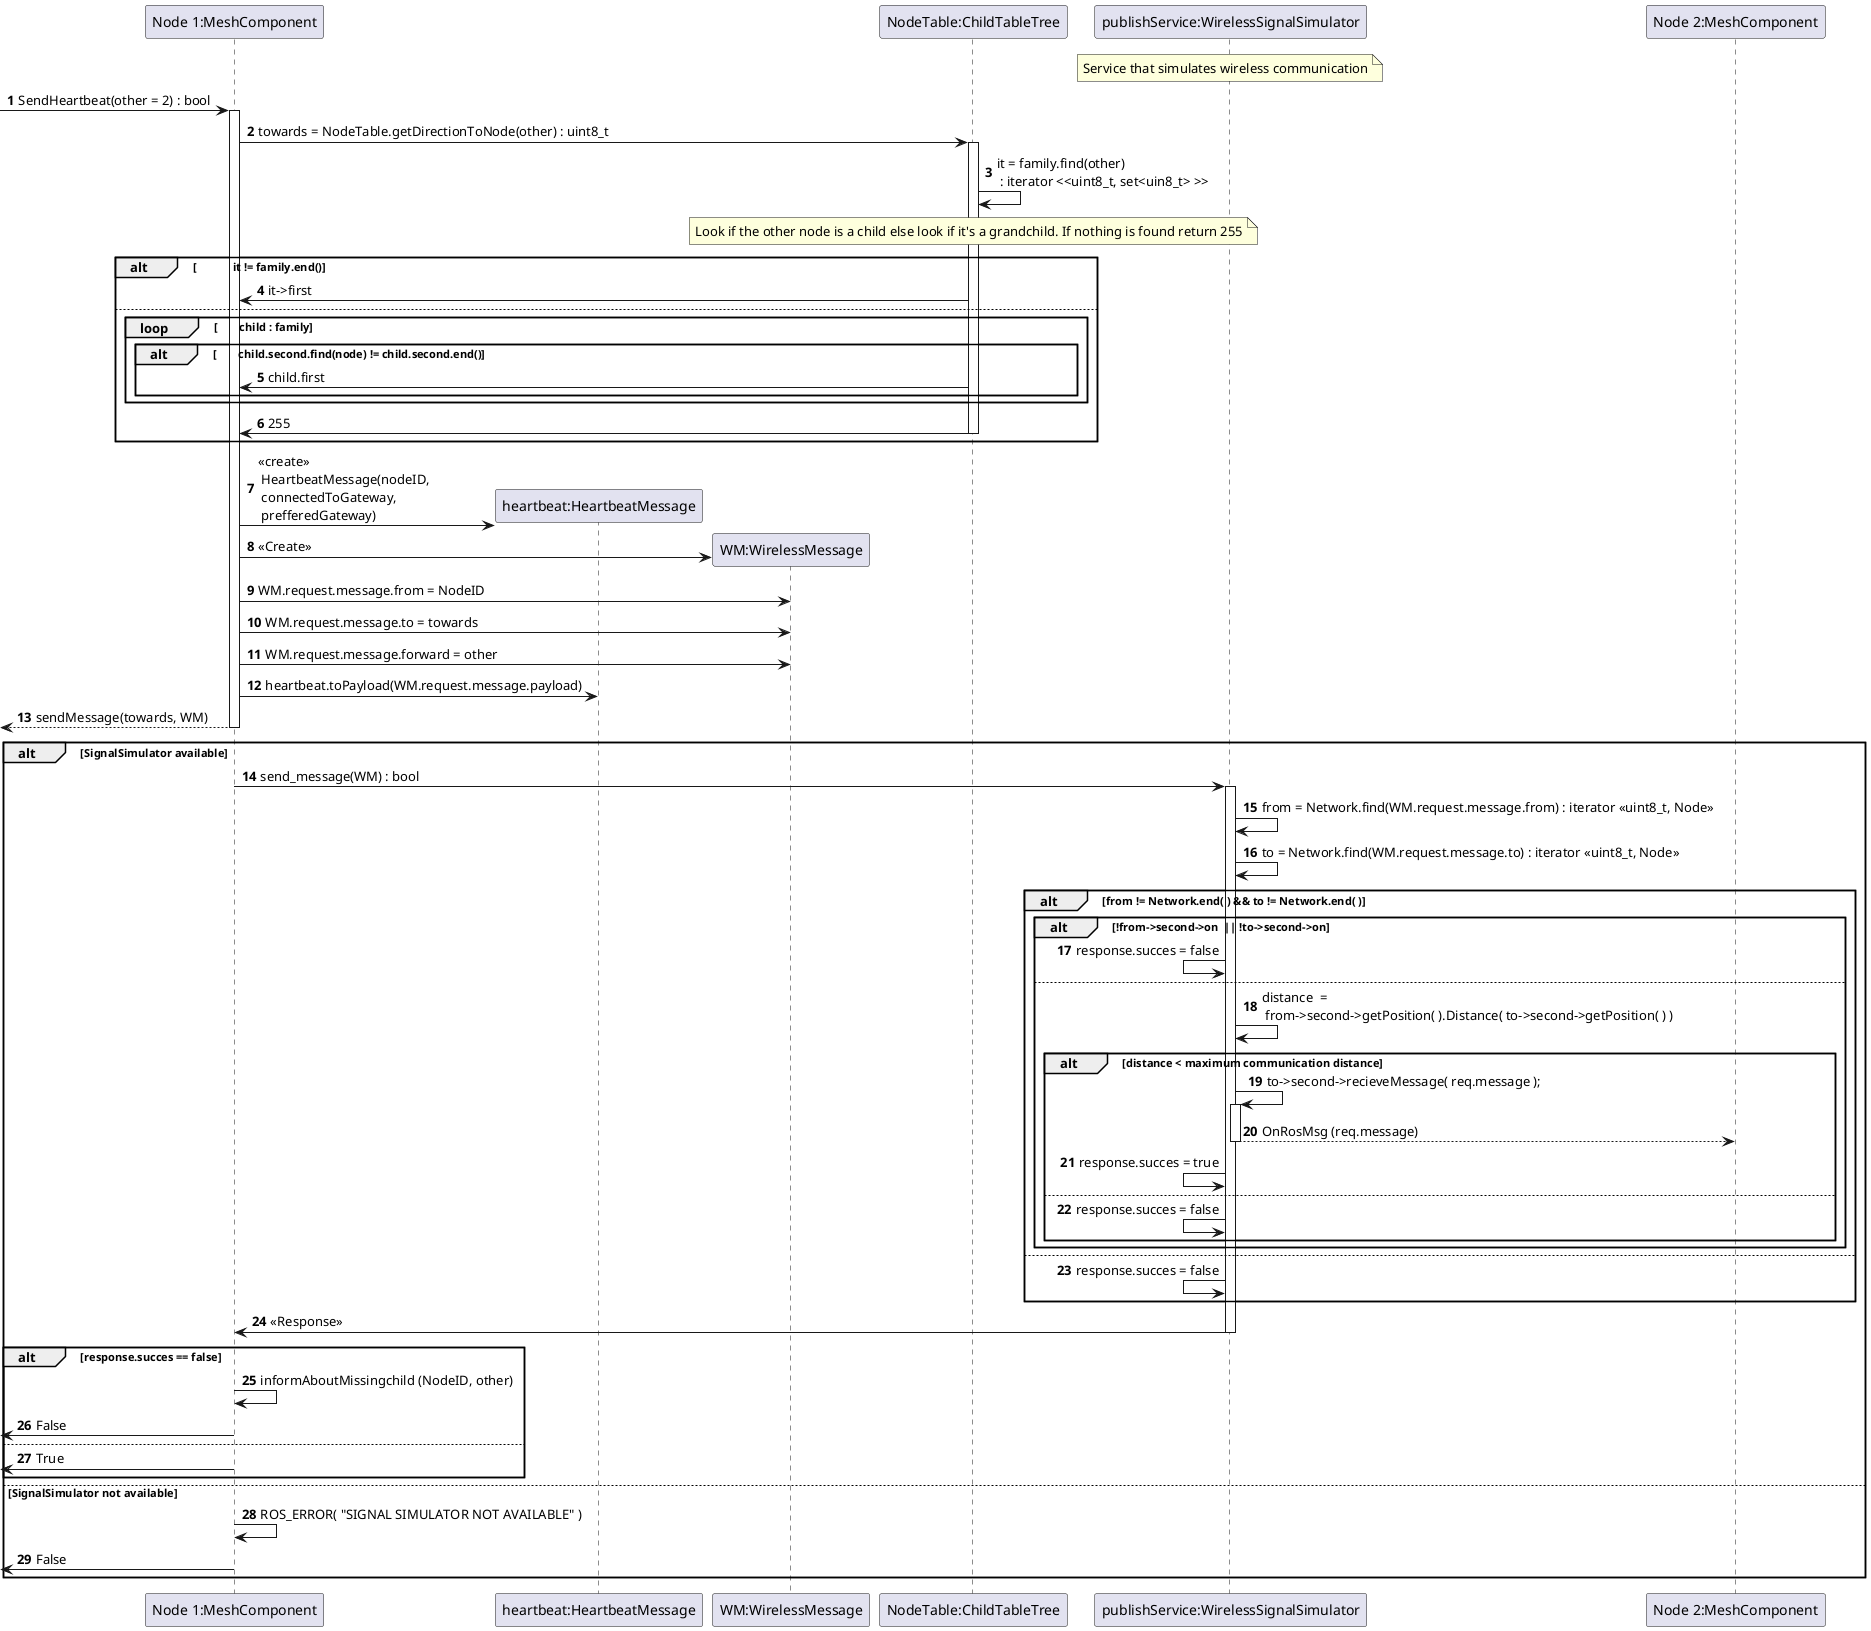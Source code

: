 @startuml
autonumber
participant "Node 1:MeshComponent" as 1
participant "heartbeat:HeartbeatMessage" as 1m
participant "WM:WirelessMessage" as 1wm
participant "NodeTable:ChildTableTree" as 1NT
participant "publishService:WirelessSignalSimulator" as SS
note over SS: Service that simulates wireless communication
participant "Node 2:MeshComponent" as 2


[-> 1  : SendHeartbeat(other = 2) : bool
activate 1
1 -> 1NT ++: towards = NodeTable.getDirectionToNode(other) : uint8_t
1NT -> 1NT : it = family.find(other) \n : iterator <<uint8_t, set<uin8_t> >>
note over 1NT: Look if the other node is a child else look if it's a grandchild. If nothing is found return 255
alt \t      it != family.end()
	1 <- 1NT : it->first
else
	loop \t child : family
    alt \t child.second.find(node) != child.second.end() 
    1 <- 1NT : child.first
    end
    end
	1 <- 1NT-- : 255
end
create 1m
1 -> 1m : <<create>>\n HeartbeatMessage(nodeID,\n connectedToGateway,\n prefferedGateway)
create 1wm
1 -> 1wm : <<Create>>
1 -> 1wm : WM.request.message.from = NodeID
1 -> 1wm : WM.request.message.to = towards
1 -> 1wm : WM.request.message.forward = other
1 -> 1m  : heartbeat.toPayload(WM.request.message.payload)
return sendMessage(towards, WM)


alt SignalSimulator available
1 -> SS ++ : send_message(WM) : bool
SS -> SS : from = Network.find(WM.request.message.from) : iterator <<uint8_t, Node>>
SS -> SS : to = Network.find(WM.request.message.to) : iterator <<uint8_t, Node>>

alt from != Network.end( ) && to != Network.end( )
	alt !from->second->on  || !to->second->on 
		SS <- SS :	response.succes = false
    else
    	SS -> SS : distance  = \n from->second->getPosition( ).Distance( to->second->getPosition( ) )
        alt distance < maximum communication distance
        	SS -> SS ++ : to->second->recieveMessage( req.message );
            SS --> 2 --:  OnRosMsg (req.message)
        	SS <- SS :	response.succes = true
		else
        	SS <- SS :	response.succes = false
		end
    end
  else
  SS <- SS :	response.succes = false    

end

1 <- SS --: <<Response>>

alt  response.succes == false
1 -> 1 :  informAboutMissingchild (NodeID, other)
[<- 1 : False
else
[<- 1 : True

end

else SignalSimulator not available
1 -> 1 : ROS_ERROR( "SIGNAL SIMULATOR NOT AVAILABLE" )
[<- 1 : False

end
deactivate 1
@enduml